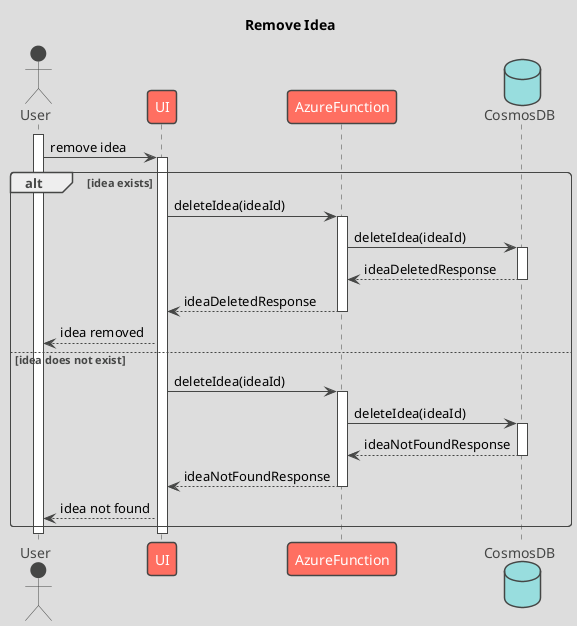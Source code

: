 @startuml Comment On Idea
!theme toy
title Remove Idea
actor User
participant UI
participant AzureFunction
database CosmosDB

activate User
User -> UI: remove idea
activate UI

alt idea exists
    UI -> AzureFunction: deleteIdea(ideaId)
    activate AzureFunction
    AzureFunction -> CosmosDB: deleteIdea(ideaId)
    activate CosmosDB
    CosmosDB --> AzureFunction: ideaDeletedResponse
    deactivate CosmosDB
    AzureFunction --> UI: ideaDeletedResponse
    deactivate AzureFunction
    UI --> User: idea removed
else idea does not exist
    UI -> AzureFunction: deleteIdea(ideaId)
    activate AzureFunction
    AzureFunction -> CosmosDB: deleteIdea(ideaId)
    activate CosmosDB
    CosmosDB --> AzureFunction: ideaNotFoundResponse
    deactivate CosmosDB
    AzureFunction --> UI: ideaNotFoundResponse
    deactivate AzureFunction
    UI --> User: idea not found
end

deactivate UI
deactivate User

@enduml
